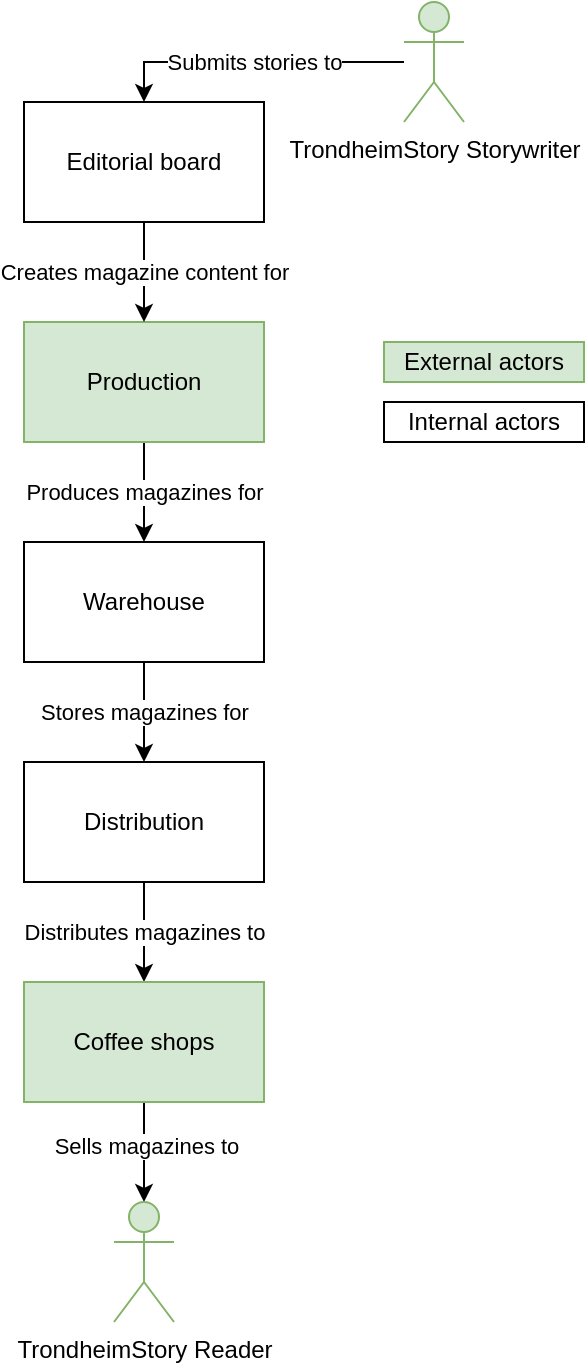 <mxfile version="13.7.1" type="github">
  <diagram id="ZphT7NHtfdJzJYN91oFM" name="Page-1">
    <mxGraphModel dx="1673" dy="896" grid="1" gridSize="10" guides="1" tooltips="1" connect="1" arrows="1" fold="1" page="1" pageScale="1" pageWidth="700" pageHeight="1000" math="0" shadow="0">
      <root>
        <mxCell id="0" />
        <mxCell id="1" parent="0" />
        <mxCell id="SWnautVr8U_Q0bgiy1bZ-1" value="Editorial board" style="rounded=0;whiteSpace=wrap;html=1;" vertex="1" parent="1">
          <mxGeometry x="260" y="70" width="120" height="60" as="geometry" />
        </mxCell>
        <mxCell id="SWnautVr8U_Q0bgiy1bZ-6" value="Produces magazines for" style="edgeStyle=orthogonalEdgeStyle;rounded=0;orthogonalLoop=1;jettySize=auto;html=1;" edge="1" parent="1" source="SWnautVr8U_Q0bgiy1bZ-2" target="SWnautVr8U_Q0bgiy1bZ-3">
          <mxGeometry relative="1" as="geometry" />
        </mxCell>
        <mxCell id="SWnautVr8U_Q0bgiy1bZ-2" value="Production" style="rounded=0;whiteSpace=wrap;html=1;fillColor=#d5e8d4;strokeColor=#82b366;" vertex="1" parent="1">
          <mxGeometry x="260" y="180" width="120" height="60" as="geometry" />
        </mxCell>
        <mxCell id="SWnautVr8U_Q0bgiy1bZ-7" value="Stores magazines for" style="edgeStyle=orthogonalEdgeStyle;rounded=0;orthogonalLoop=1;jettySize=auto;html=1;" edge="1" parent="1" source="SWnautVr8U_Q0bgiy1bZ-3" target="SWnautVr8U_Q0bgiy1bZ-4">
          <mxGeometry relative="1" as="geometry" />
        </mxCell>
        <mxCell id="SWnautVr8U_Q0bgiy1bZ-3" value="Warehouse" style="rounded=0;whiteSpace=wrap;html=1;" vertex="1" parent="1">
          <mxGeometry x="260" y="290" width="120" height="60" as="geometry" />
        </mxCell>
        <mxCell id="SWnautVr8U_Q0bgiy1bZ-9" value="Distributes magazines to" style="edgeStyle=orthogonalEdgeStyle;rounded=0;orthogonalLoop=1;jettySize=auto;html=1;entryX=0.5;entryY=0;entryDx=0;entryDy=0;" edge="1" parent="1" source="SWnautVr8U_Q0bgiy1bZ-4" target="SWnautVr8U_Q0bgiy1bZ-10">
          <mxGeometry relative="1" as="geometry">
            <mxPoint x="320" y="510" as="targetPoint" />
          </mxGeometry>
        </mxCell>
        <mxCell id="SWnautVr8U_Q0bgiy1bZ-4" value="Distribution" style="rounded=0;whiteSpace=wrap;html=1;" vertex="1" parent="1">
          <mxGeometry x="260" y="400" width="120" height="60" as="geometry" />
        </mxCell>
        <mxCell id="SWnautVr8U_Q0bgiy1bZ-5" value="Creates magazine content for" style="endArrow=classic;html=1;exitX=0.5;exitY=1;exitDx=0;exitDy=0;" edge="1" parent="1" source="SWnautVr8U_Q0bgiy1bZ-1" target="SWnautVr8U_Q0bgiy1bZ-2">
          <mxGeometry width="50" height="50" relative="1" as="geometry">
            <mxPoint x="330" y="270" as="sourcePoint" />
            <mxPoint x="380" y="220" as="targetPoint" />
          </mxGeometry>
        </mxCell>
        <mxCell id="SWnautVr8U_Q0bgiy1bZ-12" style="edgeStyle=orthogonalEdgeStyle;rounded=0;orthogonalLoop=1;jettySize=auto;html=1;entryX=0.5;entryY=0;entryDx=0;entryDy=0;entryPerimeter=0;" edge="1" parent="1" source="SWnautVr8U_Q0bgiy1bZ-10" target="SWnautVr8U_Q0bgiy1bZ-11">
          <mxGeometry relative="1" as="geometry" />
        </mxCell>
        <mxCell id="SWnautVr8U_Q0bgiy1bZ-13" value="Sells magazines to" style="edgeLabel;html=1;align=center;verticalAlign=middle;resizable=0;points=[];" vertex="1" connectable="0" parent="SWnautVr8U_Q0bgiy1bZ-12">
          <mxGeometry x="-0.133" y="1" relative="1" as="geometry">
            <mxPoint as="offset" />
          </mxGeometry>
        </mxCell>
        <mxCell id="SWnautVr8U_Q0bgiy1bZ-10" value="Coffee shops" style="rounded=0;whiteSpace=wrap;html=1;fillColor=#d5e8d4;strokeColor=#82b366;" vertex="1" parent="1">
          <mxGeometry x="260" y="510" width="120" height="60" as="geometry" />
        </mxCell>
        <mxCell id="SWnautVr8U_Q0bgiy1bZ-11" value="TrondheimStory Reader" style="shape=umlActor;verticalLabelPosition=bottom;verticalAlign=top;html=1;outlineConnect=0;fillColor=#d5e8d4;strokeColor=#82b366;" vertex="1" parent="1">
          <mxGeometry x="305" y="620" width="30" height="60" as="geometry" />
        </mxCell>
        <mxCell id="SWnautVr8U_Q0bgiy1bZ-15" value="Submits stories to" style="edgeStyle=orthogonalEdgeStyle;rounded=0;orthogonalLoop=1;jettySize=auto;html=1;entryX=0.5;entryY=0;entryDx=0;entryDy=0;" edge="1" parent="1" source="SWnautVr8U_Q0bgiy1bZ-14" target="SWnautVr8U_Q0bgiy1bZ-1">
          <mxGeometry relative="1" as="geometry" />
        </mxCell>
        <mxCell id="SWnautVr8U_Q0bgiy1bZ-14" value="TrondheimStory Storywriter" style="shape=umlActor;verticalLabelPosition=bottom;verticalAlign=top;html=1;outlineConnect=0;fillColor=#d5e8d4;strokeColor=#82b366;" vertex="1" parent="1">
          <mxGeometry x="450" y="20" width="30" height="60" as="geometry" />
        </mxCell>
        <mxCell id="SWnautVr8U_Q0bgiy1bZ-16" value="External actors" style="rounded=0;whiteSpace=wrap;html=1;fillColor=#d5e8d4;strokeColor=#82b366;" vertex="1" parent="1">
          <mxGeometry x="440" y="190" width="100" height="20" as="geometry" />
        </mxCell>
        <mxCell id="SWnautVr8U_Q0bgiy1bZ-18" value="Internal actors" style="rounded=0;whiteSpace=wrap;html=1;" vertex="1" parent="1">
          <mxGeometry x="440" y="220" width="100" height="20" as="geometry" />
        </mxCell>
      </root>
    </mxGraphModel>
  </diagram>
</mxfile>
